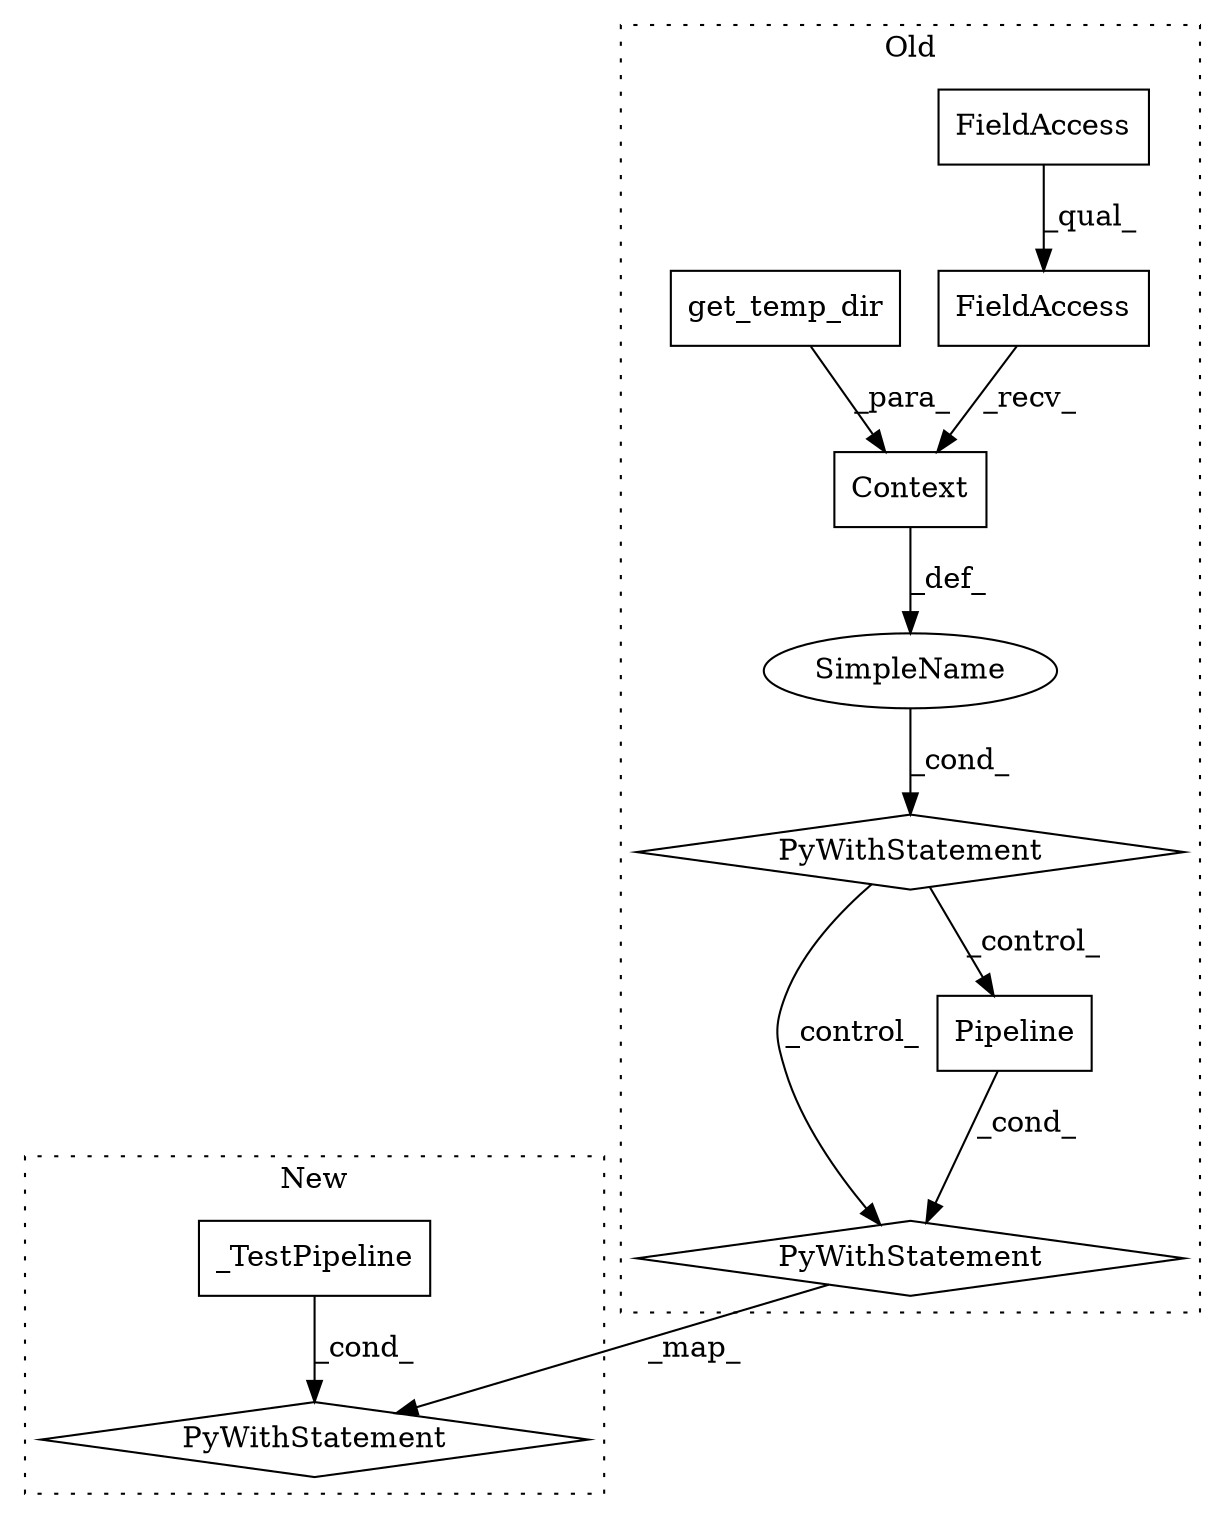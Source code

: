 digraph G {
subgraph cluster0 {
1 [label="Context" a="32" s="26317,26344" l="8,1" shape="box"];
4 [label="PyWithStatement" a="104" s="26355,26387" l="10,2" shape="diamond"];
5 [label="SimpleName" a="42" s="" l="" shape="ellipse"];
6 [label="Pipeline" a="32" s="26377" l="10" shape="box"];
7 [label="FieldAccess" a="22" s="26286" l="30" shape="box"];
8 [label="FieldAccess" a="22" s="26286" l="25" shape="box"];
9 [label="PyWithStatement" a="104" s="26276,26345" l="10,2" shape="diamond"];
10 [label="get_temp_dir" a="32" s="26330" l="14" shape="box"];
label = "Old";
style="dotted";
}
subgraph cluster1 {
2 [label="_TestPipeline" a="32" s="27650" l="15" shape="box"];
3 [label="PyWithStatement" a="104" s="27640,27665" l="10,2" shape="diamond"];
label = "New";
style="dotted";
}
1 -> 5 [label="_def_"];
2 -> 3 [label="_cond_"];
4 -> 3 [label="_map_"];
5 -> 9 [label="_cond_"];
6 -> 4 [label="_cond_"];
7 -> 1 [label="_recv_"];
8 -> 7 [label="_qual_"];
9 -> 6 [label="_control_"];
9 -> 4 [label="_control_"];
10 -> 1 [label="_para_"];
}